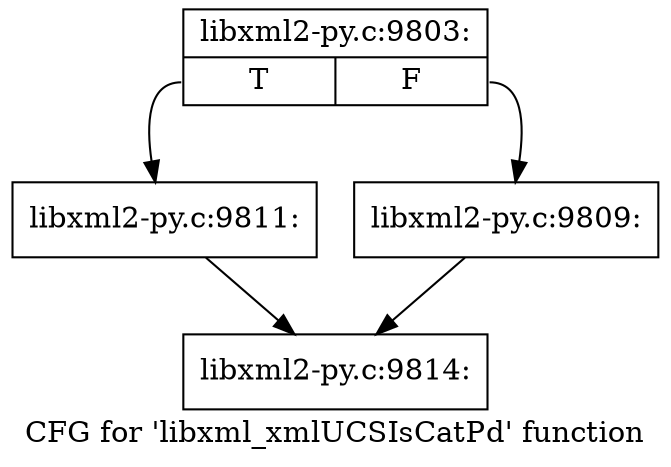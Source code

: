 digraph "CFG for 'libxml_xmlUCSIsCatPd' function" {
	label="CFG for 'libxml_xmlUCSIsCatPd' function";

	Node0x407fd70 [shape=record,label="{libxml2-py.c:9803:|{<s0>T|<s1>F}}"];
	Node0x407fd70:s0 -> Node0x456a2e0;
	Node0x407fd70:s1 -> Node0x456a290;
	Node0x456a290 [shape=record,label="{libxml2-py.c:9809:}"];
	Node0x456a290 -> Node0x4568ef0;
	Node0x456a2e0 [shape=record,label="{libxml2-py.c:9811:}"];
	Node0x456a2e0 -> Node0x4568ef0;
	Node0x4568ef0 [shape=record,label="{libxml2-py.c:9814:}"];
}
